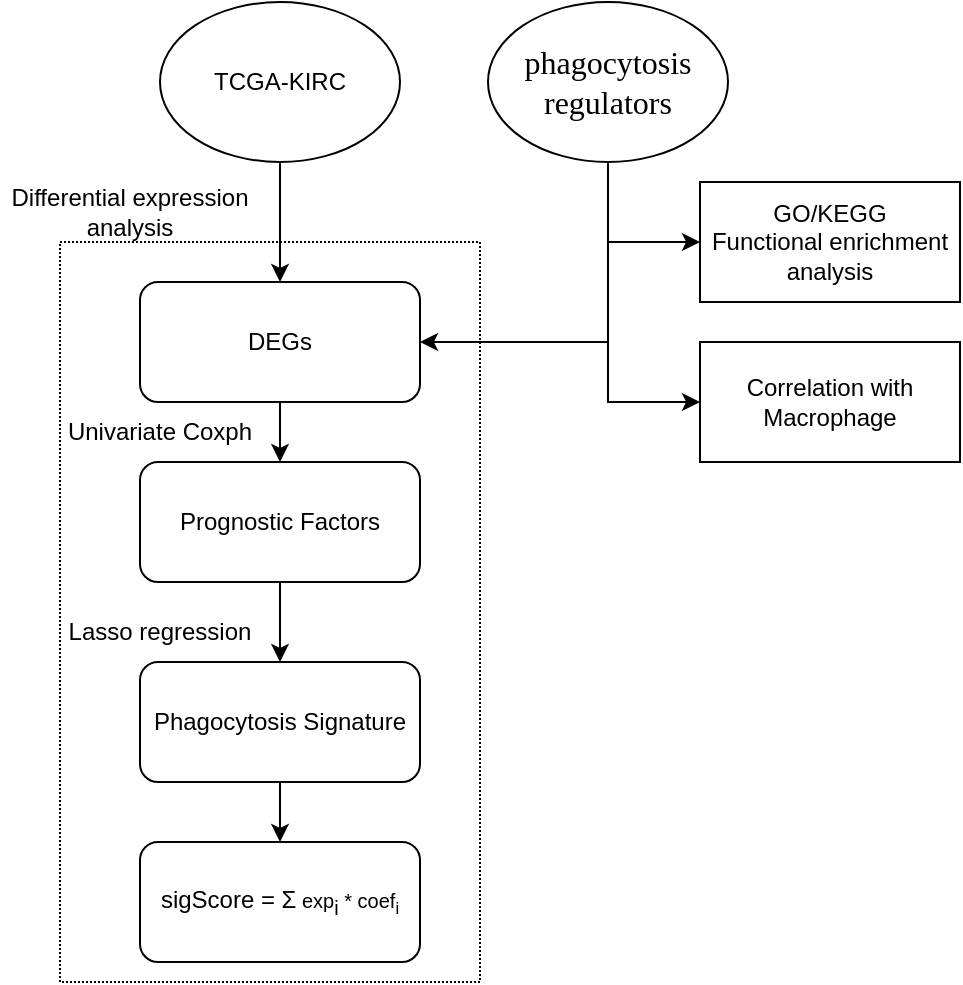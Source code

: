 <mxfile version="17.4.6" type="github">
  <diagram id="Zf3KSm1_g9hVdk6uTqha" name="Page-1">
    <mxGraphModel dx="610" dy="431" grid="1" gridSize="10" guides="1" tooltips="1" connect="1" arrows="1" fold="1" page="1" pageScale="1" pageWidth="827" pageHeight="1169" math="0" shadow="0">
      <root>
        <mxCell id="0" />
        <mxCell id="1" parent="0" />
        <mxCell id="cWJBabnSLCKcNaR3zaz8-2" style="edgeStyle=orthogonalEdgeStyle;rounded=0;orthogonalLoop=1;jettySize=auto;html=1;exitX=0.5;exitY=1;exitDx=0;exitDy=0;" edge="1" parent="1" source="FPQtpGdyiKWwT3Wr1Xwg-2" target="cWJBabnSLCKcNaR3zaz8-1">
          <mxGeometry relative="1" as="geometry" />
        </mxCell>
        <mxCell id="FPQtpGdyiKWwT3Wr1Xwg-2" value="TCGA-KIRC" style="ellipse;whiteSpace=wrap;html=1;" parent="1" vertex="1">
          <mxGeometry x="130" y="10" width="120" height="80" as="geometry" />
        </mxCell>
        <mxCell id="cWJBabnSLCKcNaR3zaz8-27" style="edgeStyle=orthogonalEdgeStyle;rounded=0;orthogonalLoop=1;jettySize=auto;html=1;exitX=0.5;exitY=1;exitDx=0;exitDy=0;entryX=0.5;entryY=0;entryDx=0;entryDy=0;" edge="1" parent="1" source="cWJBabnSLCKcNaR3zaz8-1" target="cWJBabnSLCKcNaR3zaz8-5">
          <mxGeometry relative="1" as="geometry" />
        </mxCell>
        <mxCell id="cWJBabnSLCKcNaR3zaz8-1" value="DEGs" style="rounded=1;whiteSpace=wrap;html=1;" vertex="1" parent="1">
          <mxGeometry x="120" y="150" width="140" height="60" as="geometry" />
        </mxCell>
        <mxCell id="cWJBabnSLCKcNaR3zaz8-21" style="edgeStyle=orthogonalEdgeStyle;rounded=0;orthogonalLoop=1;jettySize=auto;html=1;entryX=0;entryY=0.5;entryDx=0;entryDy=0;exitX=0.5;exitY=1;exitDx=0;exitDy=0;" edge="1" parent="1" source="cWJBabnSLCKcNaR3zaz8-3" target="cWJBabnSLCKcNaR3zaz8-15">
          <mxGeometry relative="1" as="geometry">
            <mxPoint x="360" y="220" as="sourcePoint" />
          </mxGeometry>
        </mxCell>
        <mxCell id="cWJBabnSLCKcNaR3zaz8-22" style="edgeStyle=orthogonalEdgeStyle;rounded=0;orthogonalLoop=1;jettySize=auto;html=1;entryX=0;entryY=0.5;entryDx=0;entryDy=0;" edge="1" parent="1" source="cWJBabnSLCKcNaR3zaz8-3" target="cWJBabnSLCKcNaR3zaz8-19">
          <mxGeometry relative="1" as="geometry" />
        </mxCell>
        <mxCell id="cWJBabnSLCKcNaR3zaz8-29" style="edgeStyle=orthogonalEdgeStyle;rounded=0;orthogonalLoop=1;jettySize=auto;html=1;entryX=1;entryY=0.5;entryDx=0;entryDy=0;" edge="1" parent="1" source="cWJBabnSLCKcNaR3zaz8-3" target="cWJBabnSLCKcNaR3zaz8-1">
          <mxGeometry relative="1" as="geometry">
            <Array as="points">
              <mxPoint x="354" y="180" />
            </Array>
          </mxGeometry>
        </mxCell>
        <mxCell id="cWJBabnSLCKcNaR3zaz8-3" value="&lt;span lang=&quot;EN-US&quot; style=&quot;font-size: 12.0pt ; font-family: &amp;#34;times new roman&amp;#34; , serif&quot;&gt;phagocytosis&lt;br&gt;regulators&lt;br&gt;&lt;/span&gt;" style="ellipse;whiteSpace=wrap;html=1;" vertex="1" parent="1">
          <mxGeometry x="294" y="10" width="120" height="80" as="geometry" />
        </mxCell>
        <mxCell id="cWJBabnSLCKcNaR3zaz8-9" value="" style="edgeStyle=orthogonalEdgeStyle;rounded=0;orthogonalLoop=1;jettySize=auto;html=1;" edge="1" parent="1" source="cWJBabnSLCKcNaR3zaz8-5" target="cWJBabnSLCKcNaR3zaz8-8">
          <mxGeometry relative="1" as="geometry" />
        </mxCell>
        <mxCell id="cWJBabnSLCKcNaR3zaz8-5" value="Prognostic Factors&lt;br&gt;" style="rounded=1;whiteSpace=wrap;html=1;" vertex="1" parent="1">
          <mxGeometry x="120" y="240" width="140" height="60" as="geometry" />
        </mxCell>
        <mxCell id="cWJBabnSLCKcNaR3zaz8-25" value="" style="edgeStyle=orthogonalEdgeStyle;rounded=0;orthogonalLoop=1;jettySize=auto;html=1;" edge="1" parent="1" source="cWJBabnSLCKcNaR3zaz8-8" target="cWJBabnSLCKcNaR3zaz8-24">
          <mxGeometry relative="1" as="geometry" />
        </mxCell>
        <mxCell id="cWJBabnSLCKcNaR3zaz8-8" value="Phagocytosis Signature" style="whiteSpace=wrap;html=1;rounded=1;" vertex="1" parent="1">
          <mxGeometry x="120" y="340" width="140" height="60" as="geometry" />
        </mxCell>
        <mxCell id="cWJBabnSLCKcNaR3zaz8-10" value="Differential expression&lt;br&gt;analysis" style="text;html=1;strokeColor=none;fillColor=none;align=center;verticalAlign=middle;whiteSpace=wrap;rounded=0;" vertex="1" parent="1">
          <mxGeometry x="50" y="100" width="130" height="30" as="geometry" />
        </mxCell>
        <mxCell id="cWJBabnSLCKcNaR3zaz8-11" value="Univariate Coxph" style="text;html=1;strokeColor=none;fillColor=none;align=center;verticalAlign=middle;whiteSpace=wrap;rounded=0;" vertex="1" parent="1">
          <mxGeometry x="80" y="210" width="100" height="30" as="geometry" />
        </mxCell>
        <mxCell id="cWJBabnSLCKcNaR3zaz8-15" value="GO/KEGG&lt;br&gt;Functional enrichment analysis" style="whiteSpace=wrap;html=1;" vertex="1" parent="1">
          <mxGeometry x="400" y="100" width="130" height="60" as="geometry" />
        </mxCell>
        <mxCell id="cWJBabnSLCKcNaR3zaz8-19" value="Correlation with&lt;br&gt;Macrophage" style="whiteSpace=wrap;html=1;" vertex="1" parent="1">
          <mxGeometry x="400" y="180" width="130" height="60" as="geometry" />
        </mxCell>
        <mxCell id="cWJBabnSLCKcNaR3zaz8-23" value="Lasso regression" style="text;html=1;strokeColor=none;fillColor=none;align=center;verticalAlign=middle;whiteSpace=wrap;rounded=0;" vertex="1" parent="1">
          <mxGeometry x="80" y="310" width="100" height="30" as="geometry" />
        </mxCell>
        <mxCell id="cWJBabnSLCKcNaR3zaz8-24" value="sigScore = Σ&lt;span style=&quot;font-size: 10px&quot;&gt;&amp;nbsp;&lt;/span&gt;&lt;span style=&quot;font-size: 10px&quot;&gt;exp&lt;/span&gt;&lt;sub&gt;i&amp;nbsp;&lt;/sub&gt;&lt;span style=&quot;font-size: 10px&quot;&gt;* coef&lt;sub&gt;i&lt;/sub&gt;&lt;/span&gt;" style="whiteSpace=wrap;html=1;rounded=1;" vertex="1" parent="1">
          <mxGeometry x="120" y="430" width="140" height="60" as="geometry" />
        </mxCell>
        <mxCell id="cWJBabnSLCKcNaR3zaz8-26" style="edgeStyle=orthogonalEdgeStyle;rounded=0;orthogonalLoop=1;jettySize=auto;html=1;exitX=0.5;exitY=1;exitDx=0;exitDy=0;" edge="1" parent="1" source="cWJBabnSLCKcNaR3zaz8-24" target="cWJBabnSLCKcNaR3zaz8-24">
          <mxGeometry relative="1" as="geometry" />
        </mxCell>
        <mxCell id="cWJBabnSLCKcNaR3zaz8-31" value="" style="rounded=0;whiteSpace=wrap;html=1;fillColor=none;dashed=1;dashPattern=1 1;" vertex="1" parent="1">
          <mxGeometry x="80" y="130" width="210" height="370" as="geometry" />
        </mxCell>
      </root>
    </mxGraphModel>
  </diagram>
</mxfile>
